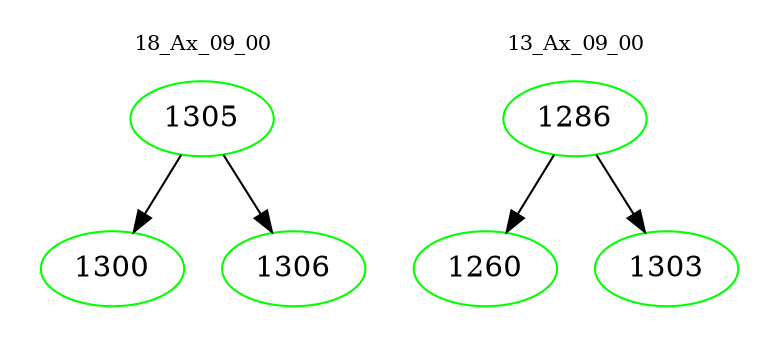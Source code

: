 digraph{
subgraph cluster_0 {
color = white
label = "18_Ax_09_00";
fontsize=10;
T0_1305 [label="1305", color="green"]
T0_1305 -> T0_1300 [color="black"]
T0_1300 [label="1300", color="green"]
T0_1305 -> T0_1306 [color="black"]
T0_1306 [label="1306", color="green"]
}
subgraph cluster_1 {
color = white
label = "13_Ax_09_00";
fontsize=10;
T1_1286 [label="1286", color="green"]
T1_1286 -> T1_1260 [color="black"]
T1_1260 [label="1260", color="green"]
T1_1286 -> T1_1303 [color="black"]
T1_1303 [label="1303", color="green"]
}
}
